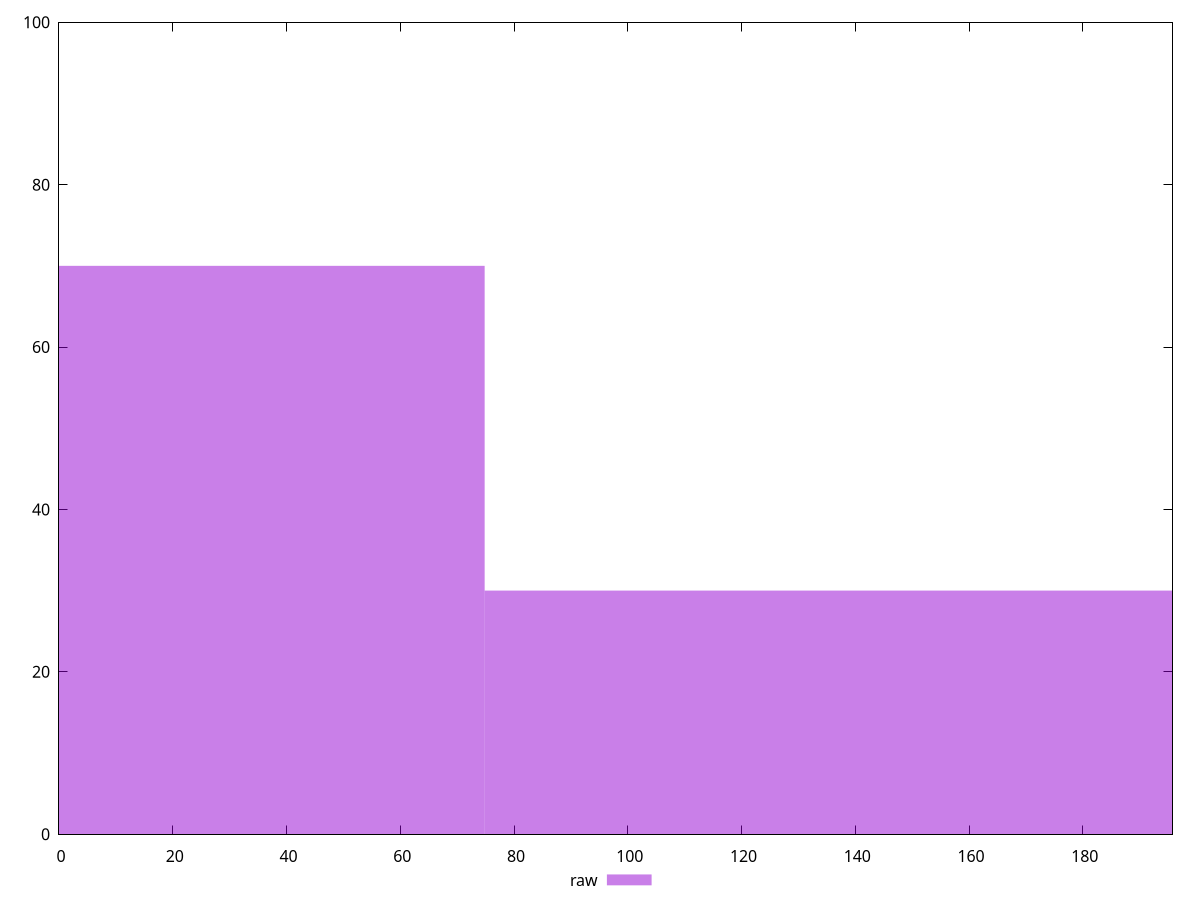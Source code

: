 reset

$raw <<EOF
149.66221057835736 30
0 70
EOF

set key outside below
set boxwidth 149.66221057835736
set xrange [0:195.75699996948242]
set yrange [0:100]
set trange [0:100]
set style fill transparent solid 0.5 noborder
set terminal svg size 640, 490 enhanced background rgb 'white'
set output "report_00026_2021-02-22T21:38:55.199Z/uses-rel-preconnect/samples/pages+cached+noadtech/raw/histogram.svg"

plot $raw title "raw" with boxes

reset
